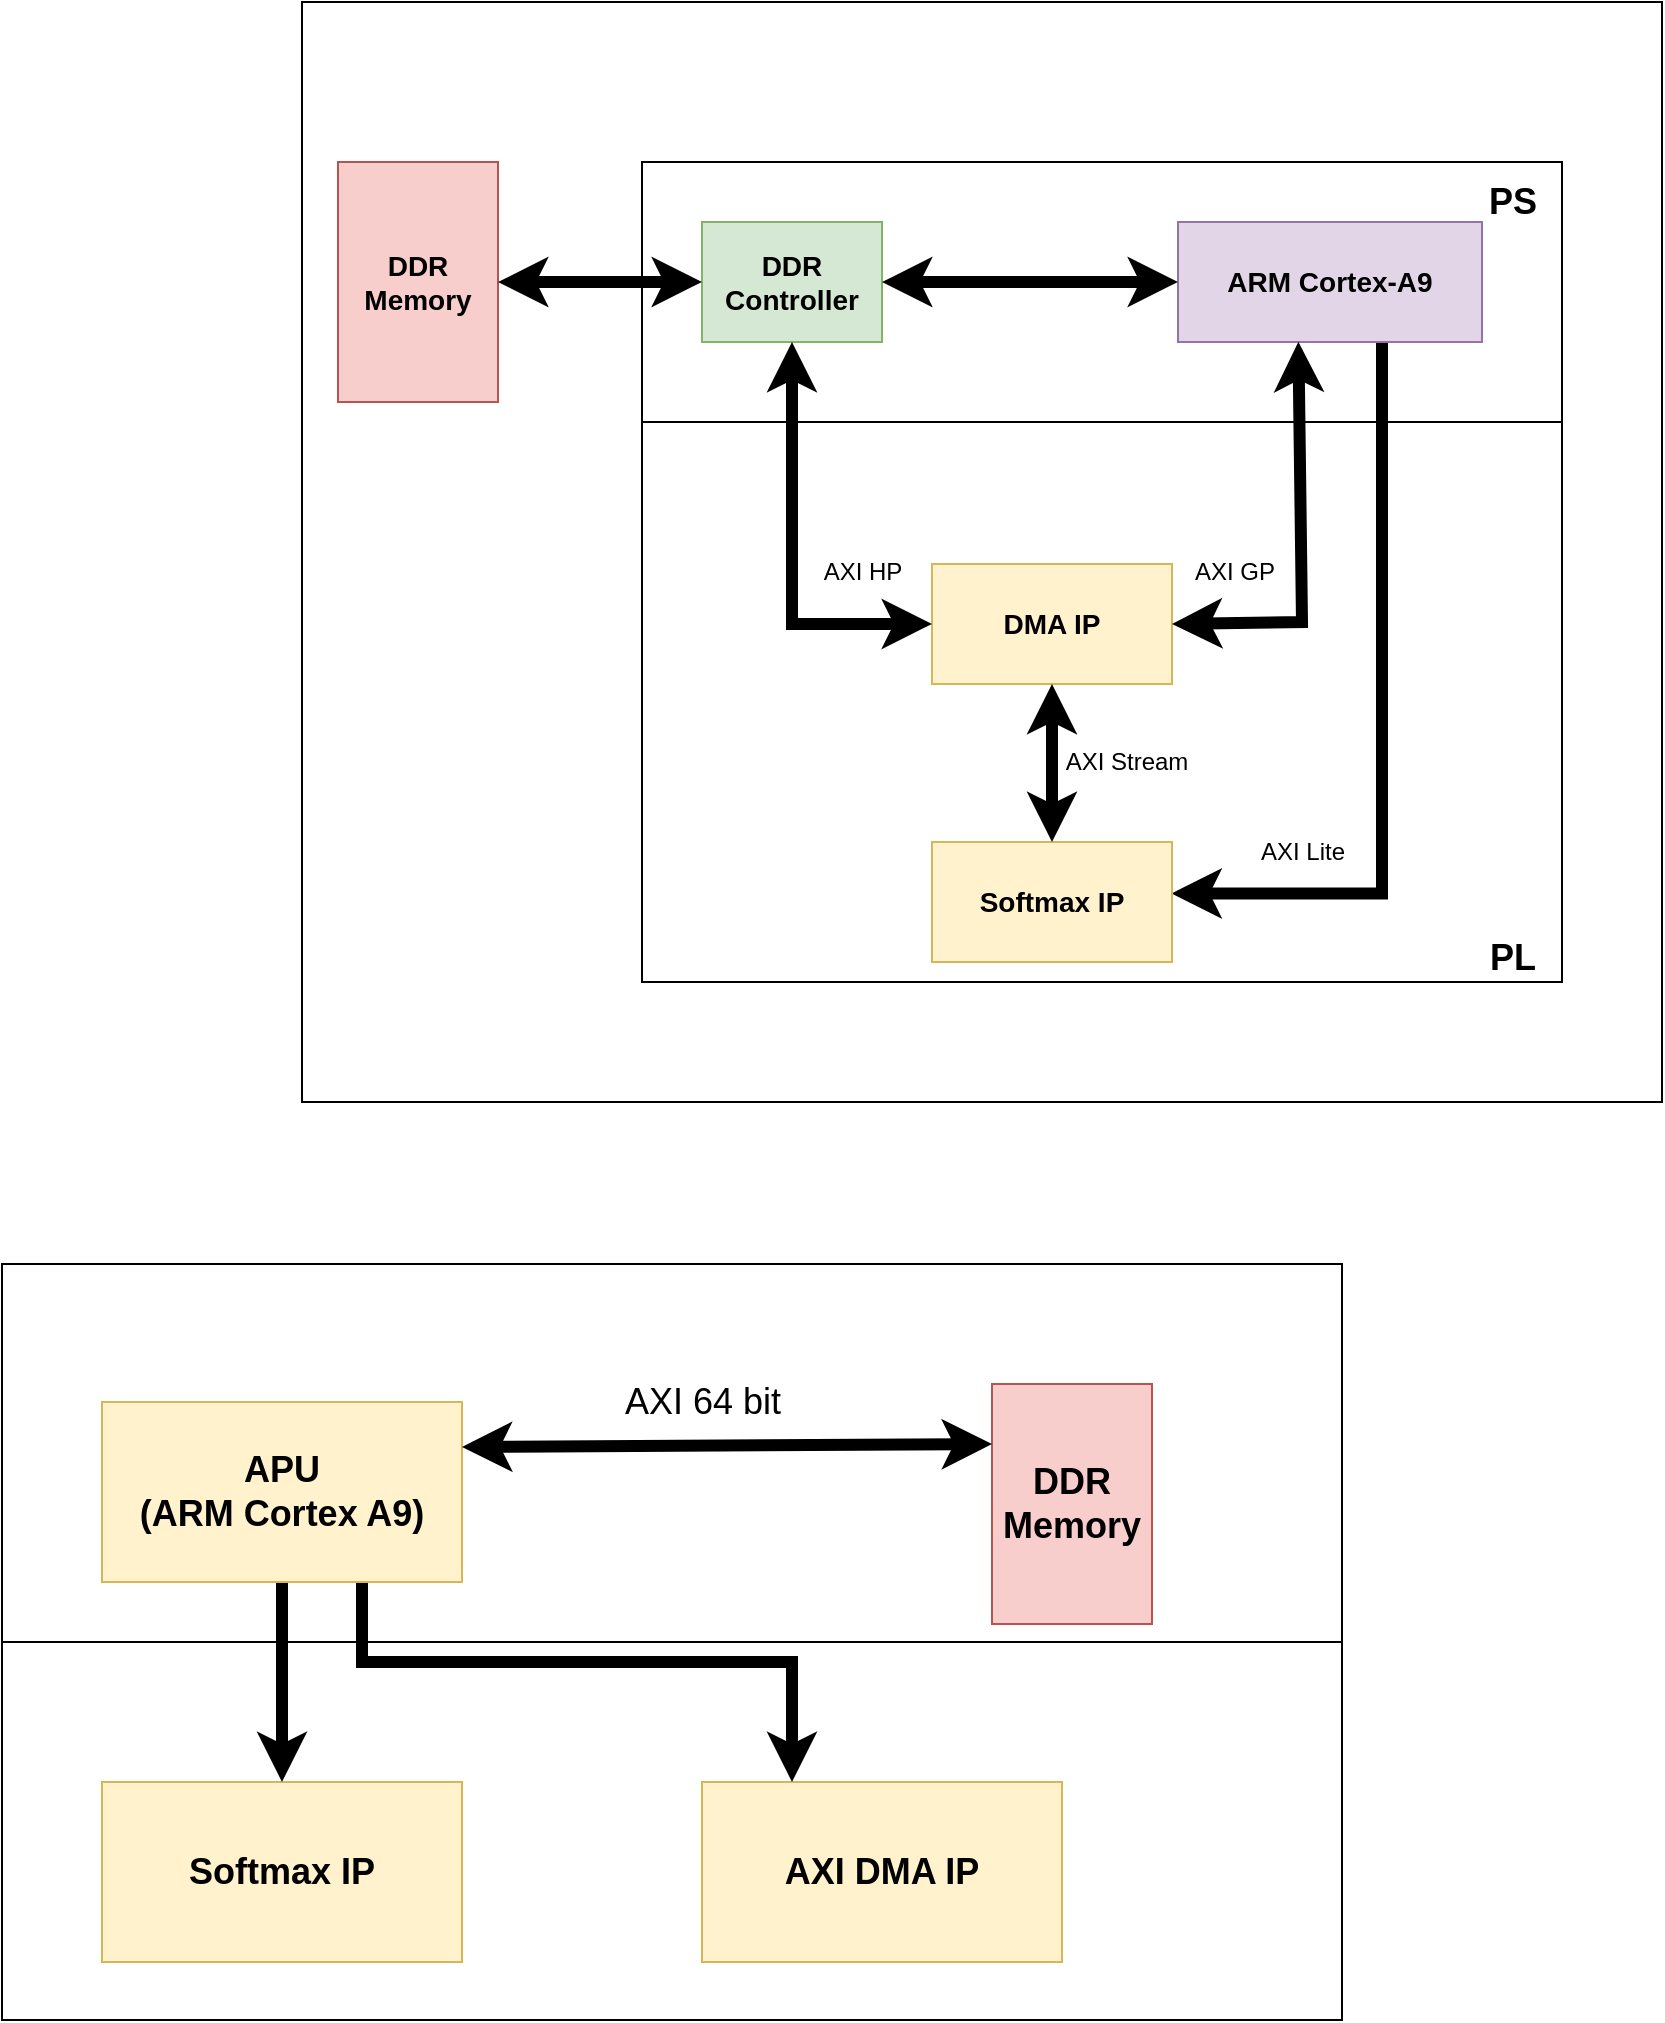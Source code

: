 <mxfile version="20.8.16" type="device"><diagram name="Page-1" id="mNDXf1b_QAvwkMnmZDf2"><mxGraphModel dx="1839" dy="577" grid="1" gridSize="10" guides="1" tooltips="1" connect="1" arrows="1" fold="1" page="1" pageScale="1" pageWidth="850" pageHeight="1100" math="0" shadow="0"><root><mxCell id="0"/><mxCell id="1" parent="0"/><mxCell id="k-sx4Qr0sLNehnPb7Czx-81" value="" style="rounded=0;whiteSpace=wrap;html=1;fontSize=18;" vertex="1" parent="1"><mxGeometry x="-150" y="920" width="670" height="189" as="geometry"/></mxCell><mxCell id="k-sx4Qr0sLNehnPb7Czx-80" value="" style="rounded=0;whiteSpace=wrap;html=1;fontSize=18;" vertex="1" parent="1"><mxGeometry x="-150" y="731" width="670" height="189" as="geometry"/></mxCell><mxCell id="k-sx4Qr0sLNehnPb7Czx-36" value="" style="rounded=0;whiteSpace=wrap;html=1;fontSize=18;" vertex="1" parent="1"><mxGeometry y="100" width="680" height="550" as="geometry"/></mxCell><mxCell id="k-sx4Qr0sLNehnPb7Czx-25" value="" style="rounded=0;whiteSpace=wrap;html=1;fontSize=10;" vertex="1" parent="1"><mxGeometry x="170" y="310" width="460" height="280" as="geometry"/></mxCell><mxCell id="k-sx4Qr0sLNehnPb7Czx-24" value="" style="rounded=0;whiteSpace=wrap;html=1;fontSize=10;" vertex="1" parent="1"><mxGeometry x="170" y="180" width="460" height="130" as="geometry"/></mxCell><mxCell id="k-sx4Qr0sLNehnPb7Czx-88" style="edgeStyle=orthogonalEdgeStyle;rounded=0;orthogonalLoop=1;jettySize=auto;html=1;entryX=0.998;entryY=0.429;entryDx=0;entryDy=0;entryPerimeter=0;strokeWidth=6;fontSize=12;" edge="1" parent="1" source="k-sx4Qr0sLNehnPb7Czx-1" target="k-sx4Qr0sLNehnPb7Czx-4"><mxGeometry relative="1" as="geometry"><Array as="points"><mxPoint x="540" y="546"/></Array></mxGeometry></mxCell><mxCell id="k-sx4Qr0sLNehnPb7Czx-1" value="&lt;b&gt;&lt;font style=&quot;font-size: 14px;&quot;&gt;ARM Cortex-A9&lt;/font&gt;&lt;br&gt;&lt;/b&gt;" style="rounded=0;whiteSpace=wrap;html=1;fillColor=#e1d5e7;strokeColor=#9673a6;" vertex="1" parent="1"><mxGeometry x="438" y="210" width="152" height="60" as="geometry"/></mxCell><mxCell id="k-sx4Qr0sLNehnPb7Czx-2" value="&lt;b&gt;&lt;font style=&quot;font-size: 14px;&quot;&gt;DDR &lt;br&gt;Controller&lt;/font&gt;&lt;/b&gt;" style="rounded=0;whiteSpace=wrap;html=1;fillColor=#d5e8d4;strokeColor=#82b366;" vertex="1" parent="1"><mxGeometry x="200" y="210" width="90" height="60" as="geometry"/></mxCell><mxCell id="k-sx4Qr0sLNehnPb7Czx-3" value="&lt;b&gt;&lt;font style=&quot;font-size: 14px;&quot;&gt;DMA IP&lt;/font&gt;&lt;/b&gt;" style="rounded=0;whiteSpace=wrap;html=1;fillColor=#fff2cc;strokeColor=#d6b656;" vertex="1" parent="1"><mxGeometry x="315" y="381" width="120" height="60" as="geometry"/></mxCell><mxCell id="k-sx4Qr0sLNehnPb7Czx-4" value="&lt;b&gt;&lt;font style=&quot;font-size: 14px;&quot;&gt;Softmax IP&lt;/font&gt;&lt;/b&gt;" style="rounded=0;whiteSpace=wrap;html=1;fillColor=#fff2cc;strokeColor=#d6b656;" vertex="1" parent="1"><mxGeometry x="315" y="520" width="120" height="60" as="geometry"/></mxCell><mxCell id="k-sx4Qr0sLNehnPb7Czx-17" value="&lt;font style=&quot;font-size: 12px;&quot;&gt;AXI GP&lt;/font&gt;" style="text;html=1;align=center;verticalAlign=middle;resizable=0;points=[];autosize=1;strokeColor=none;fillColor=none;" vertex="1" parent="1"><mxGeometry x="436" y="370" width="60" height="30" as="geometry"/></mxCell><mxCell id="k-sx4Qr0sLNehnPb7Czx-18" value="&lt;font style=&quot;font-size: 12px;&quot;&gt;AXI Stream&lt;/font&gt;" style="text;html=1;align=center;verticalAlign=middle;resizable=0;points=[];autosize=1;strokeColor=none;fillColor=none;" vertex="1" parent="1"><mxGeometry x="372" y="465" width="80" height="30" as="geometry"/></mxCell><mxCell id="k-sx4Qr0sLNehnPb7Czx-23" value="&lt;b&gt;&lt;font style=&quot;font-size: 14px;&quot;&gt;DDR Memory&lt;/font&gt;&lt;/b&gt;" style="rounded=0;whiteSpace=wrap;html=1;fontSize=10;fillColor=#f8cecc;strokeColor=#b85450;" vertex="1" parent="1"><mxGeometry x="18" y="180" width="80" height="120" as="geometry"/></mxCell><mxCell id="k-sx4Qr0sLNehnPb7Czx-34" value="&lt;font style=&quot;font-size: 18px;&quot;&gt;&lt;b&gt;PS&lt;/b&gt;&lt;/font&gt;" style="text;html=1;align=center;verticalAlign=middle;resizable=0;points=[];autosize=1;strokeColor=none;fillColor=none;fontSize=10;" vertex="1" parent="1"><mxGeometry x="580" y="180" width="50" height="40" as="geometry"/></mxCell><mxCell id="k-sx4Qr0sLNehnPb7Czx-35" value="&lt;font style=&quot;font-size: 18px;&quot;&gt;&lt;b&gt;PL&lt;/b&gt;&lt;/font&gt;" style="text;html=1;align=center;verticalAlign=middle;resizable=0;points=[];autosize=1;strokeColor=none;fillColor=none;fontSize=10;" vertex="1" parent="1"><mxGeometry x="580" y="558" width="50" height="40" as="geometry"/></mxCell><mxCell id="k-sx4Qr0sLNehnPb7Czx-53" value="&lt;b&gt;&lt;font style=&quot;font-size: 18px;&quot;&gt;AXI DMA IP&lt;/font&gt;&lt;/b&gt;" style="rounded=0;whiteSpace=wrap;html=1;fillColor=#fff2cc;strokeColor=#d6b656;" vertex="1" parent="1"><mxGeometry x="200" y="990" width="180" height="90" as="geometry"/></mxCell><mxCell id="k-sx4Qr0sLNehnPb7Czx-55" value="&lt;b&gt;&lt;font style=&quot;font-size: 18px;&quot;&gt;Softmax IP&lt;/font&gt;&lt;/b&gt;" style="rounded=0;whiteSpace=wrap;html=1;fillColor=#fff2cc;strokeColor=#d6b656;" vertex="1" parent="1"><mxGeometry x="-100" y="990" width="180" height="90" as="geometry"/></mxCell><mxCell id="k-sx4Qr0sLNehnPb7Czx-60" value="&lt;b&gt;&lt;font style=&quot;font-size: 18px;&quot;&gt;DDR Memory&lt;/font&gt;&lt;/b&gt;" style="rounded=0;whiteSpace=wrap;html=1;fontSize=10;fillColor=#f8cecc;strokeColor=#b85450;" vertex="1" parent="1"><mxGeometry x="345" y="791" width="80" height="120" as="geometry"/></mxCell><mxCell id="k-sx4Qr0sLNehnPb7Czx-77" style="edgeStyle=orthogonalEdgeStyle;rounded=0;orthogonalLoop=1;jettySize=auto;html=1;strokeWidth=6;fontSize=18;" edge="1" parent="1" source="k-sx4Qr0sLNehnPb7Czx-73" target="k-sx4Qr0sLNehnPb7Czx-55"><mxGeometry relative="1" as="geometry"/></mxCell><mxCell id="k-sx4Qr0sLNehnPb7Czx-79" style="edgeStyle=orthogonalEdgeStyle;rounded=0;orthogonalLoop=1;jettySize=auto;html=1;entryX=0.25;entryY=0;entryDx=0;entryDy=0;strokeWidth=6;fontSize=18;" edge="1" parent="1" source="k-sx4Qr0sLNehnPb7Czx-73" target="k-sx4Qr0sLNehnPb7Czx-53"><mxGeometry relative="1" as="geometry"><Array as="points"><mxPoint x="30" y="930"/><mxPoint x="245" y="930"/></Array></mxGeometry></mxCell><mxCell id="k-sx4Qr0sLNehnPb7Czx-73" value="&lt;b&gt;&lt;font style=&quot;font-size: 18px;&quot;&gt;APU&lt;br&gt;(ARM Cortex A9)&lt;/font&gt;&lt;br&gt;&lt;/b&gt;" style="rounded=0;whiteSpace=wrap;html=1;fillColor=#fff2cc;strokeColor=#d6b656;" vertex="1" parent="1"><mxGeometry x="-100" y="800" width="180" height="90" as="geometry"/></mxCell><mxCell id="k-sx4Qr0sLNehnPb7Czx-75" value="" style="endArrow=classic;startArrow=classic;html=1;rounded=0;strokeWidth=6;fontSize=18;exitX=1;exitY=0.25;exitDx=0;exitDy=0;entryX=0;entryY=0.25;entryDx=0;entryDy=0;" edge="1" parent="1" source="k-sx4Qr0sLNehnPb7Czx-73" target="k-sx4Qr0sLNehnPb7Czx-60"><mxGeometry width="50" height="50" relative="1" as="geometry"><mxPoint x="168" y="860" as="sourcePoint"/><mxPoint x="218" y="810" as="targetPoint"/></mxGeometry></mxCell><mxCell id="k-sx4Qr0sLNehnPb7Czx-76" value="AXI 64 bit" style="text;html=1;align=center;verticalAlign=middle;resizable=0;points=[];autosize=1;strokeColor=none;fillColor=none;fontSize=18;" vertex="1" parent="1"><mxGeometry x="150" y="780" width="100" height="40" as="geometry"/></mxCell><mxCell id="k-sx4Qr0sLNehnPb7Czx-82" value="" style="endArrow=classic;startArrow=classic;html=1;rounded=0;strokeWidth=6;fontSize=18;exitX=1;exitY=0.5;exitDx=0;exitDy=0;entryX=0;entryY=0.5;entryDx=0;entryDy=0;" edge="1" parent="1" source="k-sx4Qr0sLNehnPb7Czx-2" target="k-sx4Qr0sLNehnPb7Czx-1"><mxGeometry width="50" height="50" relative="1" as="geometry"><mxPoint x="330" y="250" as="sourcePoint"/><mxPoint x="380" y="200" as="targetPoint"/></mxGeometry></mxCell><mxCell id="k-sx4Qr0sLNehnPb7Czx-83" value="" style="endArrow=classic;startArrow=classic;html=1;rounded=0;strokeWidth=6;fontSize=18;exitX=1;exitY=0.5;exitDx=0;exitDy=0;entryX=0;entryY=0.5;entryDx=0;entryDy=0;" edge="1" parent="1" source="k-sx4Qr0sLNehnPb7Czx-23" target="k-sx4Qr0sLNehnPb7Czx-2"><mxGeometry width="50" height="50" relative="1" as="geometry"><mxPoint x="110" y="234.5" as="sourcePoint"/><mxPoint x="210" y="234.5" as="targetPoint"/></mxGeometry></mxCell><mxCell id="k-sx4Qr0sLNehnPb7Czx-84" value="" style="endArrow=classic;startArrow=classic;html=1;rounded=0;strokeWidth=6;fontSize=14;entryX=0.5;entryY=1;entryDx=0;entryDy=0;exitX=0.5;exitY=0;exitDx=0;exitDy=0;" edge="1" parent="1" source="k-sx4Qr0sLNehnPb7Czx-4" target="k-sx4Qr0sLNehnPb7Czx-3"><mxGeometry width="50" height="50" relative="1" as="geometry"><mxPoint x="345" y="520" as="sourcePoint"/><mxPoint x="395" y="470" as="targetPoint"/></mxGeometry></mxCell><mxCell id="k-sx4Qr0sLNehnPb7Czx-85" value="" style="endArrow=classic;startArrow=classic;html=1;rounded=0;strokeWidth=6;fontSize=14;entryX=0.5;entryY=1;entryDx=0;entryDy=0;exitX=0;exitY=0.5;exitDx=0;exitDy=0;" edge="1" parent="1" source="k-sx4Qr0sLNehnPb7Czx-3" target="k-sx4Qr0sLNehnPb7Czx-2"><mxGeometry width="50" height="50" relative="1" as="geometry"><mxPoint x="244.58" y="449" as="sourcePoint"/><mxPoint x="244.58" y="370" as="targetPoint"/><Array as="points"><mxPoint x="245" y="411"/></Array></mxGeometry></mxCell><mxCell id="k-sx4Qr0sLNehnPb7Czx-86" value="" style="endArrow=classic;startArrow=classic;html=1;rounded=0;strokeWidth=6;fontSize=14;entryX=0.396;entryY=0.998;entryDx=0;entryDy=0;exitX=1;exitY=0.5;exitDx=0;exitDy=0;entryPerimeter=0;" edge="1" parent="1" source="k-sx4Qr0sLNehnPb7Czx-3" target="k-sx4Qr0sLNehnPb7Czx-1"><mxGeometry width="50" height="50" relative="1" as="geometry"><mxPoint x="530" y="411" as="sourcePoint"/><mxPoint x="460" y="270.0" as="targetPoint"/><Array as="points"><mxPoint x="500" y="410"/></Array></mxGeometry></mxCell><mxCell id="k-sx4Qr0sLNehnPb7Czx-87" value="&lt;font style=&quot;font-size: 12px;&quot;&gt;AXI HP&lt;/font&gt;" style="text;html=1;align=center;verticalAlign=middle;resizable=0;points=[];autosize=1;strokeColor=none;fillColor=none;" vertex="1" parent="1"><mxGeometry x="250" y="370" width="60" height="30" as="geometry"/></mxCell><mxCell id="k-sx4Qr0sLNehnPb7Czx-90" value="&lt;font style=&quot;font-size: 12px;&quot;&gt;AXI Lite&lt;/font&gt;" style="text;html=1;align=center;verticalAlign=middle;resizable=0;points=[];autosize=1;strokeColor=none;fillColor=none;" vertex="1" parent="1"><mxGeometry x="465" y="510" width="70" height="30" as="geometry"/></mxCell></root></mxGraphModel></diagram></mxfile>